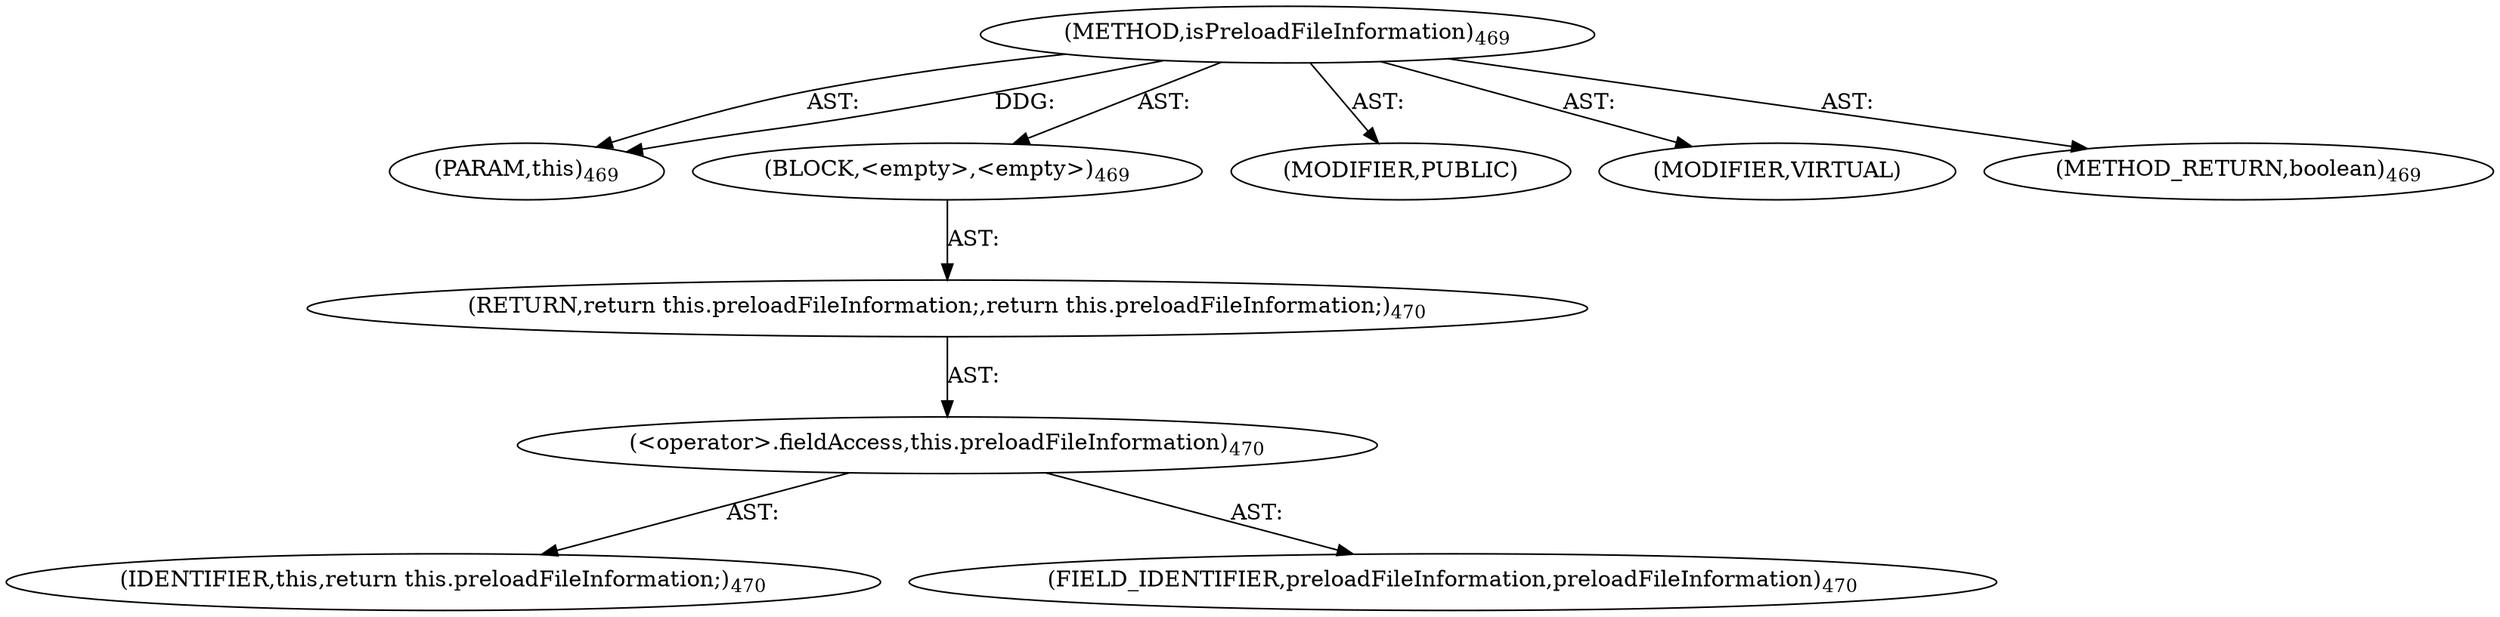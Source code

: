 digraph "isPreloadFileInformation" {  
"111669149714" [label = <(METHOD,isPreloadFileInformation)<SUB>469</SUB>> ]
"115964117008" [label = <(PARAM,this)<SUB>469</SUB>> ]
"25769803811" [label = <(BLOCK,&lt;empty&gt;,&lt;empty&gt;)<SUB>469</SUB>> ]
"146028888073" [label = <(RETURN,return this.preloadFileInformation;,return this.preloadFileInformation;)<SUB>470</SUB>> ]
"30064771160" [label = <(&lt;operator&gt;.fieldAccess,this.preloadFileInformation)<SUB>470</SUB>> ]
"68719476765" [label = <(IDENTIFIER,this,return this.preloadFileInformation;)<SUB>470</SUB>> ]
"55834574877" [label = <(FIELD_IDENTIFIER,preloadFileInformation,preloadFileInformation)<SUB>470</SUB>> ]
"133143986227" [label = <(MODIFIER,PUBLIC)> ]
"133143986228" [label = <(MODIFIER,VIRTUAL)> ]
"128849018898" [label = <(METHOD_RETURN,boolean)<SUB>469</SUB>> ]
  "111669149714" -> "115964117008"  [ label = "AST: "] 
  "111669149714" -> "25769803811"  [ label = "AST: "] 
  "111669149714" -> "133143986227"  [ label = "AST: "] 
  "111669149714" -> "133143986228"  [ label = "AST: "] 
  "111669149714" -> "128849018898"  [ label = "AST: "] 
  "25769803811" -> "146028888073"  [ label = "AST: "] 
  "146028888073" -> "30064771160"  [ label = "AST: "] 
  "30064771160" -> "68719476765"  [ label = "AST: "] 
  "30064771160" -> "55834574877"  [ label = "AST: "] 
  "111669149714" -> "115964117008"  [ label = "DDG: "] 
}
